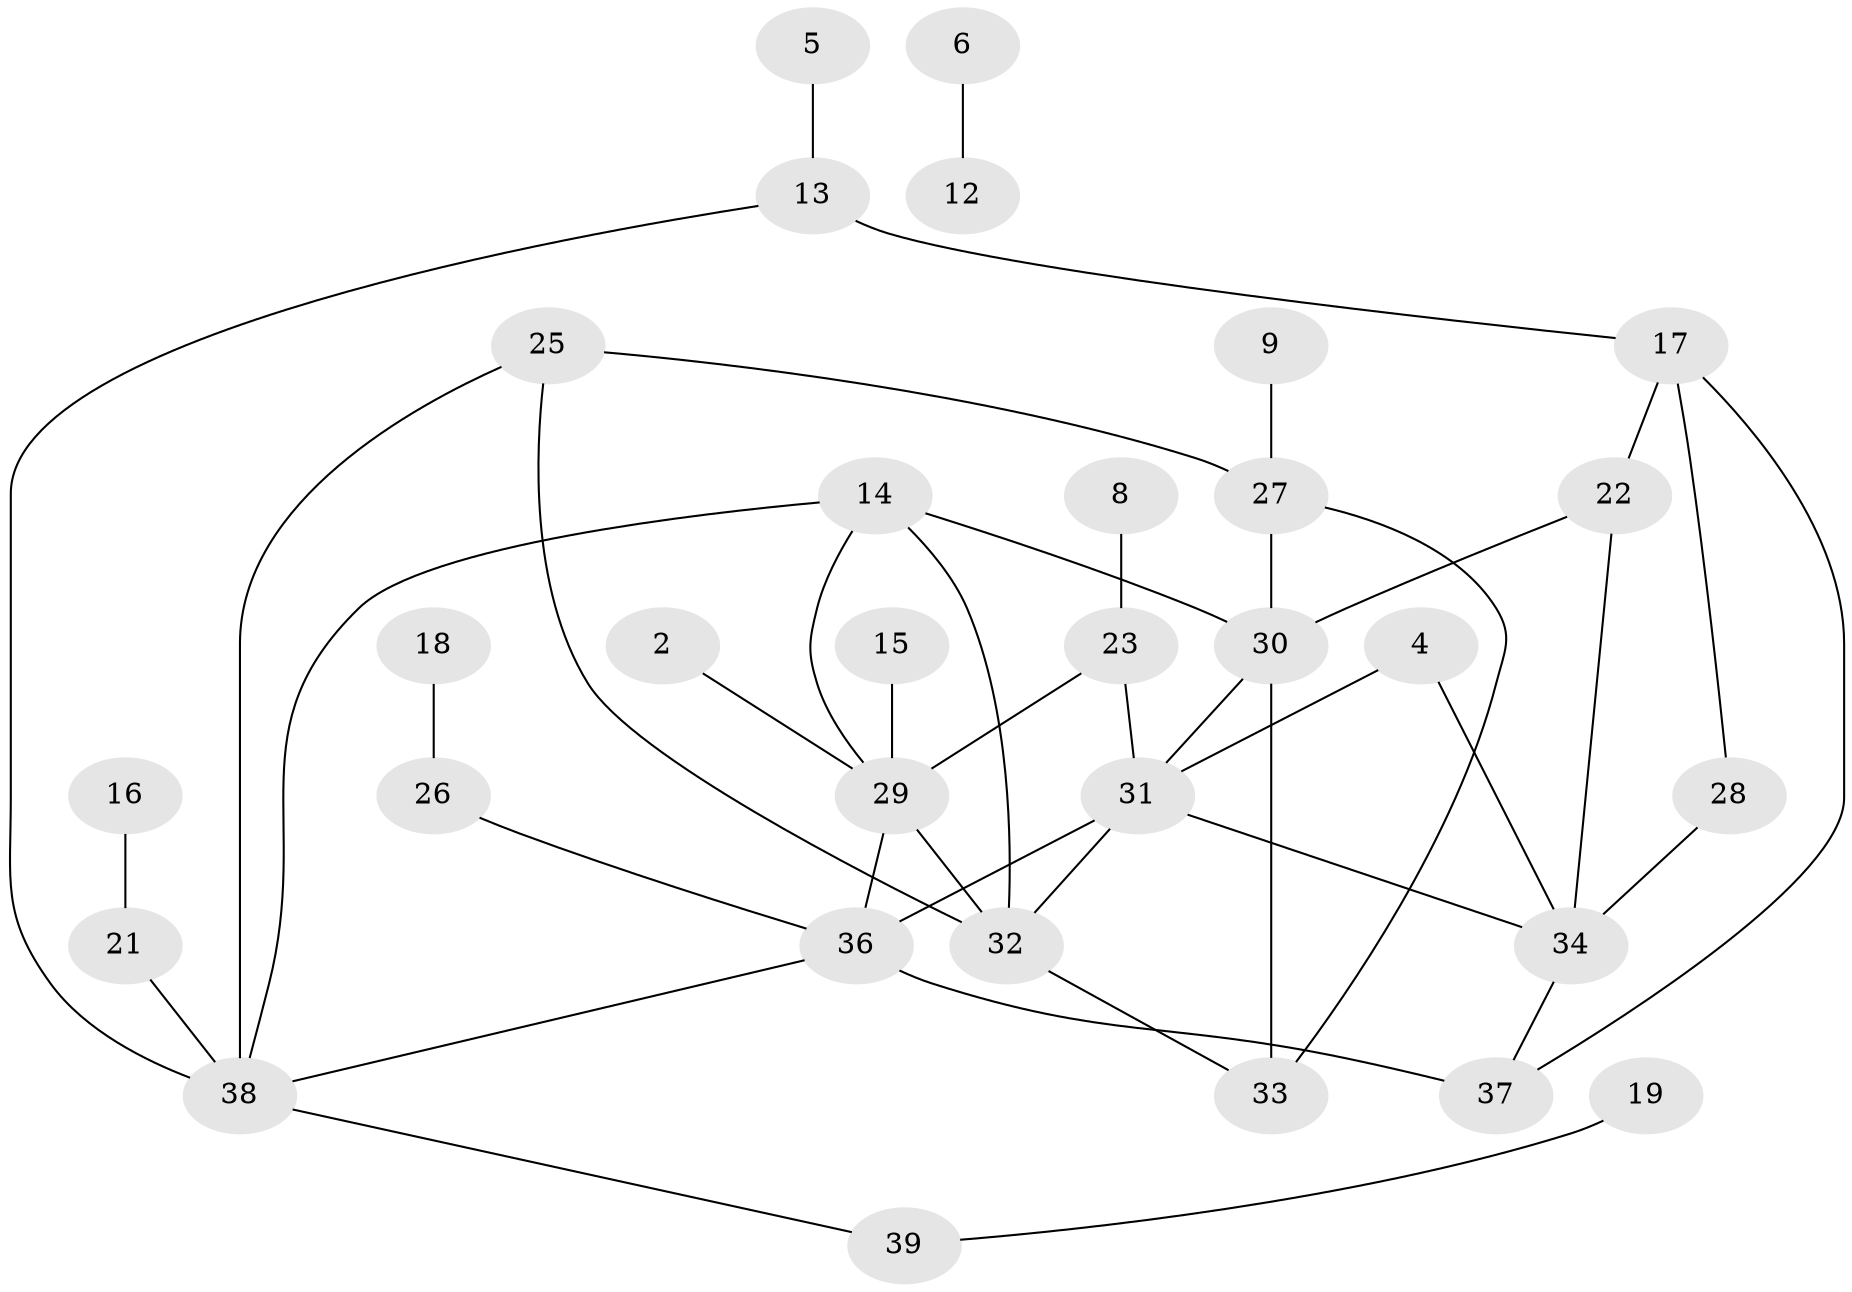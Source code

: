 // original degree distribution, {0: 0.1038961038961039, 2: 0.2857142857142857, 1: 0.18181818181818182, 4: 0.12987012987012986, 5: 0.025974025974025976, 3: 0.2597402597402597, 6: 0.012987012987012988}
// Generated by graph-tools (version 1.1) at 2025/35/03/04/25 23:35:45]
// undirected, 31 vertices, 44 edges
graph export_dot {
  node [color=gray90,style=filled];
  2;
  4;
  5;
  6;
  8;
  9;
  12;
  13;
  14;
  15;
  16;
  17;
  18;
  19;
  21;
  22;
  23;
  25;
  26;
  27;
  28;
  29;
  30;
  31;
  32;
  33;
  34;
  36;
  37;
  38;
  39;
  2 -- 29 [weight=1.0];
  4 -- 31 [weight=1.0];
  4 -- 34 [weight=1.0];
  5 -- 13 [weight=1.0];
  6 -- 12 [weight=1.0];
  8 -- 23 [weight=1.0];
  9 -- 27 [weight=1.0];
  13 -- 17 [weight=1.0];
  13 -- 38 [weight=1.0];
  14 -- 29 [weight=1.0];
  14 -- 30 [weight=1.0];
  14 -- 32 [weight=1.0];
  14 -- 38 [weight=1.0];
  15 -- 29 [weight=1.0];
  16 -- 21 [weight=1.0];
  17 -- 22 [weight=1.0];
  17 -- 28 [weight=1.0];
  17 -- 37 [weight=1.0];
  18 -- 26 [weight=1.0];
  19 -- 39 [weight=1.0];
  21 -- 38 [weight=2.0];
  22 -- 30 [weight=1.0];
  22 -- 34 [weight=1.0];
  23 -- 29 [weight=1.0];
  23 -- 31 [weight=1.0];
  25 -- 27 [weight=1.0];
  25 -- 32 [weight=1.0];
  25 -- 38 [weight=1.0];
  26 -- 36 [weight=1.0];
  27 -- 30 [weight=1.0];
  27 -- 33 [weight=1.0];
  28 -- 34 [weight=1.0];
  29 -- 32 [weight=2.0];
  29 -- 36 [weight=1.0];
  30 -- 31 [weight=1.0];
  30 -- 33 [weight=1.0];
  31 -- 32 [weight=1.0];
  31 -- 34 [weight=1.0];
  31 -- 36 [weight=1.0];
  32 -- 33 [weight=1.0];
  34 -- 37 [weight=1.0];
  36 -- 37 [weight=1.0];
  36 -- 38 [weight=1.0];
  38 -- 39 [weight=1.0];
}

